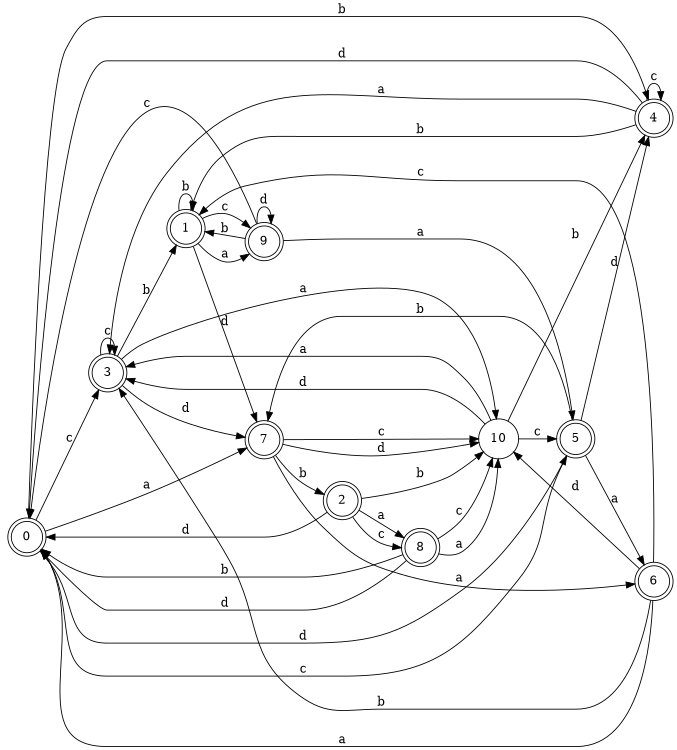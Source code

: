 digraph n9_10 {
__start0 [label="" shape="none"];

rankdir=LR;
size="8,5";

s0 [style="rounded,filled", color="black", fillcolor="white" shape="doublecircle", label="0"];
s1 [style="rounded,filled", color="black", fillcolor="white" shape="doublecircle", label="1"];
s2 [style="rounded,filled", color="black", fillcolor="white" shape="doublecircle", label="2"];
s3 [style="rounded,filled", color="black", fillcolor="white" shape="doublecircle", label="3"];
s4 [style="rounded,filled", color="black", fillcolor="white" shape="doublecircle", label="4"];
s5 [style="rounded,filled", color="black", fillcolor="white" shape="doublecircle", label="5"];
s6 [style="rounded,filled", color="black", fillcolor="white" shape="doublecircle", label="6"];
s7 [style="rounded,filled", color="black", fillcolor="white" shape="doublecircle", label="7"];
s8 [style="rounded,filled", color="black", fillcolor="white" shape="doublecircle", label="8"];
s9 [style="rounded,filled", color="black", fillcolor="white" shape="doublecircle", label="9"];
s10 [style="filled", color="black", fillcolor="white" shape="circle", label="10"];
s0 -> s7 [label="a"];
s0 -> s4 [label="b"];
s0 -> s3 [label="c"];
s0 -> s5 [label="d"];
s1 -> s9 [label="a"];
s1 -> s1 [label="b"];
s1 -> s9 [label="c"];
s1 -> s7 [label="d"];
s2 -> s8 [label="a"];
s2 -> s10 [label="b"];
s2 -> s8 [label="c"];
s2 -> s0 [label="d"];
s3 -> s10 [label="a"];
s3 -> s1 [label="b"];
s3 -> s3 [label="c"];
s3 -> s7 [label="d"];
s4 -> s3 [label="a"];
s4 -> s1 [label="b"];
s4 -> s4 [label="c"];
s4 -> s0 [label="d"];
s5 -> s6 [label="a"];
s5 -> s7 [label="b"];
s5 -> s0 [label="c"];
s5 -> s4 [label="d"];
s6 -> s0 [label="a"];
s6 -> s3 [label="b"];
s6 -> s1 [label="c"];
s6 -> s10 [label="d"];
s7 -> s6 [label="a"];
s7 -> s2 [label="b"];
s7 -> s10 [label="c"];
s7 -> s10 [label="d"];
s8 -> s10 [label="a"];
s8 -> s0 [label="b"];
s8 -> s10 [label="c"];
s8 -> s0 [label="d"];
s9 -> s5 [label="a"];
s9 -> s1 [label="b"];
s9 -> s0 [label="c"];
s9 -> s9 [label="d"];
s10 -> s3 [label="a"];
s10 -> s4 [label="b"];
s10 -> s5 [label="c"];
s10 -> s3 [label="d"];

}